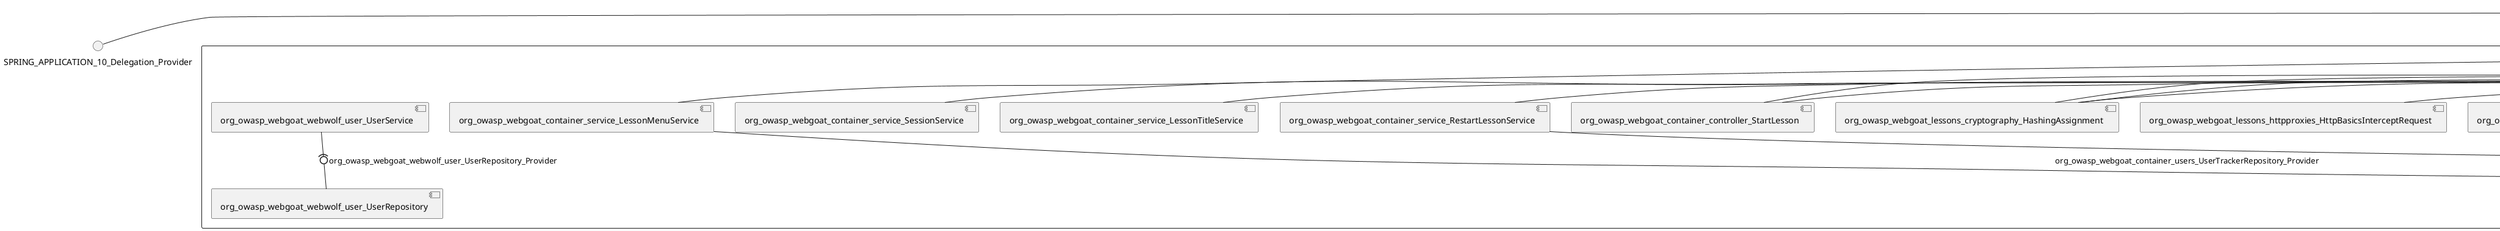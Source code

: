 @startuml
skinparam fixCircleLabelOverlapping true
skinparam componentStyle uml2
() SPRING_APPLICATION_10_Delegation_Provider
() SPRING_APPLICATION_11_Delegation_Provider
() SPRING_APPLICATION_12_Delegation_Provider
() SPRING_APPLICATION_13_Delegation_Provider
() SPRING_APPLICATION_14_Delegation_Provider
() SPRING_APPLICATION_15_Delegation_Provider
() SPRING_APPLICATION_16_Delegation_Provider
() SPRING_APPLICATION_2_Delegation_Provider
() SPRING_APPLICATION_3_Delegation_Provider
() SPRING_APPLICATION_4_Delegation_Provider
() SPRING_APPLICATION_5_Delegation_Provider
() SPRING_APPLICATION_6_Delegation_Provider
() SPRING_APPLICATION_7_Delegation_Provider
() SPRING_APPLICATION_8_Delegation_Provider
() SPRING_APPLICATION_9_Delegation_Provider
() SPRING_APPLICATION_BypassRestrictions_FieldRestrictions_POST_Delegation_Provider
() SPRING_APPLICATION_BypassRestrictions_frontendValidation_POST_Delegation_Provider
() SPRING_APPLICATION_ChromeDevTools_dummy_POST_Delegation_Provider
() SPRING_APPLICATION_ChromeDevTools_network_POST_Delegation_Provider
() SPRING_APPLICATION_CrossSiteScriptingStored_stored_xss_POST_Delegation_Provider
() SPRING_APPLICATION_CrossSiteScriptingStored_stored_xss_follow_up_POST_Delegation_Provider
() SPRING_APPLICATION_CrossSiteScripting_attack1_POST_Delegation_Provider
() SPRING_APPLICATION_CrossSiteScripting_attack3_POST_Delegation_Provider
() SPRING_APPLICATION_CrossSiteScripting_attack4_POST_Delegation_Provider
() SPRING_APPLICATION_CrossSiteScripting_attack5a_GET_Delegation_Provider
() SPRING_APPLICATION_CrossSiteScripting_attack6a_POST_Delegation_Provider
() SPRING_APPLICATION_CrossSiteScripting_dom_follow_up_POST_Delegation_Provider
() SPRING_APPLICATION_CrossSiteScripting_phone_home_xss_POST_Delegation_Provider
() SPRING_APPLICATION_CrossSiteScripting_quiz_GET_POST_Delegation_Provider
() SPRING_APPLICATION_Delegation_Provider
() SPRING_APPLICATION_GET_10_Delegation_Provider
() SPRING_APPLICATION_GET_11_Delegation_Provider
() SPRING_APPLICATION_GET_2_Delegation_Provider
() SPRING_APPLICATION_GET_3_Delegation_Provider
() SPRING_APPLICATION_GET_4_Delegation_Provider
() SPRING_APPLICATION_GET_5_Delegation_Provider
() SPRING_APPLICATION_GET_6_Delegation_Provider
() SPRING_APPLICATION_GET_7_Delegation_Provider
() SPRING_APPLICATION_GET_8_Delegation_Provider
() SPRING_APPLICATION_GET_9_Delegation_Provider
() SPRING_APPLICATION_GET_Delegation_Provider
() SPRING_APPLICATION_HtmlTampering_task_POST_Delegation_Provider
() SPRING_APPLICATION_HttpBasics_attack1_POST_Delegation_Provider
() SPRING_APPLICATION_HttpBasics_attack2_POST_Delegation_Provider
() SPRING_APPLICATION_IDOR_diff_attributes_POST_Delegation_Provider
() SPRING_APPLICATION_IDOR_login_POST_Delegation_Provider
() SPRING_APPLICATION_IDOR_profile_alt_path_POST_Delegation_Provider
() SPRING_APPLICATION_InsecureDeserialization_task_POST_Delegation_Provider
() SPRING_APPLICATION_InsecureLogin_Delegation_Provider
() SPRING_APPLICATION_JWT_decode_POST_Delegation_Provider
() SPRING_APPLICATION_JWT_jku_Delegation_Provider
() SPRING_APPLICATION_JWT_kid_Delegation_Provider
() SPRING_APPLICATION_JWT_quiz_GET_POST_Delegation_Provider
() SPRING_APPLICATION_JWT_refresh_Delegation_Provider
() SPRING_APPLICATION_JWT_secret_POST_Delegation_Provider
() SPRING_APPLICATION_JWT_votings_Delegation_Provider
() SPRING_APPLICATION_LogSpoofing_log_bleeding_POST_Delegation_Provider
() SPRING_APPLICATION_LogSpoofing_log_spoofing_POST_Delegation_Provider
() SPRING_APPLICATION_POST_10_Delegation_Provider
() SPRING_APPLICATION_POST_11_Delegation_Provider
() SPRING_APPLICATION_POST_12_Delegation_Provider
() SPRING_APPLICATION_POST_13_Delegation_Provider
() SPRING_APPLICATION_POST_14_Delegation_Provider
() SPRING_APPLICATION_POST_15_Delegation_Provider
() SPRING_APPLICATION_POST_16_Delegation_Provider
() SPRING_APPLICATION_POST_17_Delegation_Provider
() SPRING_APPLICATION_POST_18_Delegation_Provider
() SPRING_APPLICATION_POST_2_Delegation_Provider
() SPRING_APPLICATION_POST_3_Delegation_Provider
() SPRING_APPLICATION_POST_4_Delegation_Provider
() SPRING_APPLICATION_POST_5_Delegation_Provider
() SPRING_APPLICATION_POST_6_Delegation_Provider
() SPRING_APPLICATION_POST_7_Delegation_Provider
() SPRING_APPLICATION_POST_8_Delegation_Provider
() SPRING_APPLICATION_POST_9_Delegation_Provider
() SPRING_APPLICATION_POST_Delegation_Provider
() SPRING_APPLICATION_PUT_Delegation_Provider
() SPRING_APPLICATION_PasswordReset_ForgotPassword_create_password_reset_link_POST_Delegation_Provider
() SPRING_APPLICATION_PasswordReset_SecurityQuestions_POST_Delegation_Provider
() SPRING_APPLICATION_PasswordReset_reset_Delegation_Provider
() SPRING_APPLICATION_PasswordReset_simple_mail_reset_POST_Delegation_Provider
() SPRING_APPLICATION_PathTraversal_profile_picture_GET_Delegation_Provider
() SPRING_APPLICATION_PathTraversal_profile_picture_fix_GET_Delegation_Provider
() SPRING_APPLICATION_PathTraversal_profile_upload_POST_Delegation_Provider
() SPRING_APPLICATION_PathTraversal_profile_upload_fix_POST_Delegation_Provider
() SPRING_APPLICATION_PathTraversal_profile_upload_remove_user_input_POST_Delegation_Provider
() SPRING_APPLICATION_PathTraversal_random_POST_Delegation_Provider
() SPRING_APPLICATION_PathTraversal_random_picture_GET_Delegation_Provider
() SPRING_APPLICATION_PathTraversal_zip_slip_Delegation_Provider
() SPRING_APPLICATION_SSRF_task1_POST_Delegation_Provider
() SPRING_APPLICATION_SSRF_task2_POST_Delegation_Provider
() SPRING_APPLICATION_SecurePasswords_assignment_POST_Delegation_Provider
() SPRING_APPLICATION_SqlInjectionAdvanced_attack6a_POST_Delegation_Provider
() SPRING_APPLICATION_SqlInjectionAdvanced_attack6b_POST_Delegation_Provider
() SPRING_APPLICATION_SqlInjectionAdvanced_challenge_Login_POST_Delegation_Provider
() SPRING_APPLICATION_SqlInjectionAdvanced_challenge_PUT_Delegation_Provider
() SPRING_APPLICATION_SqlInjectionAdvanced_quiz_GET_POST_Delegation_Provider
() SPRING_APPLICATION_SqlInjectionMitigations_attack10a_POST_Delegation_Provider
() SPRING_APPLICATION_SqlInjectionMitigations_attack10b_POST_Delegation_Provider
() SPRING_APPLICATION_SqlInjectionMitigations_attack12a_POST_Delegation_Provider
() SPRING_APPLICATION_SqlInjectionMitigations_servers_GET_Delegation_Provider
() SPRING_APPLICATION_SqlInjection_assignment5a_POST_Delegation_Provider
() SPRING_APPLICATION_SqlInjection_assignment5b_POST_Delegation_Provider
() SPRING_APPLICATION_SqlInjection_attack10_POST_Delegation_Provider
() SPRING_APPLICATION_SqlInjection_attack2_POST_Delegation_Provider
() SPRING_APPLICATION_SqlInjection_attack3_POST_Delegation_Provider
() SPRING_APPLICATION_SqlInjection_attack4_POST_Delegation_Provider
() SPRING_APPLICATION_SqlInjection_attack5_POST_Delegation_Provider
() SPRING_APPLICATION_SqlInjection_attack8_POST_Delegation_Provider
() SPRING_APPLICATION_SqlInjection_attack9_POST_Delegation_Provider
() SPRING_APPLICATION_SqlOnlyInputValidationOnKeywords_attack_POST_Delegation_Provider
() SPRING_APPLICATION_SqlOnlyInputValidation_attack_POST_Delegation_Provider
() SPRING_APPLICATION_VulnerableComponents_attack1_POST_Delegation_Provider
() SPRING_APPLICATION_WebWolf_GET_Delegation_Provider
() SPRING_APPLICATION_WebWolf_landing_Delegation_Provider
() SPRING_APPLICATION_WebWolf_mail_Delegation_Provider
() SPRING_APPLICATION_challenge_1_POST_Delegation_Provider
() SPRING_APPLICATION_challenge_5_POST_Delegation_Provider
() SPRING_APPLICATION_challenge_7_Delegation_Provider
() SPRING_APPLICATION_challenge_8_Delegation_Provider
() SPRING_APPLICATION_challenge_logo_Delegation_Provider
() SPRING_APPLICATION_cia_quiz_GET_POST_Delegation_Provider
() SPRING_APPLICATION_clientSideFiltering_attack1_POST_Delegation_Provider
() SPRING_APPLICATION_clientSideFiltering_challenge_store_coupons_GET_Delegation_Provider
() SPRING_APPLICATION_clientSideFiltering_getItForFree_POST_Delegation_Provider
() SPRING_APPLICATION_clientSideFiltering_salaries_GET_Delegation_Provider
() SPRING_APPLICATION_crypto_encoding_basic_auth_POST_Delegation_Provider
() SPRING_APPLICATION_crypto_encoding_xor_POST_Delegation_Provider
() SPRING_APPLICATION_crypto_hashing_POST_Delegation_Provider
() SPRING_APPLICATION_crypto_secure_defaults_POST_Delegation_Provider
() SPRING_APPLICATION_crypto_signing_verify_POST_Delegation_Provider
() SPRING_APPLICATION_csrf_feedback_message_POST_Delegation_Provider
() SPRING_APPLICATION_csrf_review_POST_Delegation_Provider
() SPRING_APPLICATION_files_GET_Delegation_Provider
() SPRING_APPLICATION_fileupload_POST_Delegation_Provider
() SPRING_APPLICATION_jwt_Delegation_Provider
() SPRING_APPLICATION_landing_Delegation_Provider
() SPRING_APPLICATION_lesson_template_Delegation_Provider
() SPRING_APPLICATION_login_oauth_mvc_GET_Delegation_Provider
() SPRING_APPLICATION_mail_DELETE_GET_POST_Delegation_Provider
() SPRING_APPLICATION_register_mvc_POST_Delegation_Provider
() SPRING_APPLICATION_registration_GET_Delegation_Provider
() SPRING_APPLICATION_requests_GET_Delegation_Provider
() SPRING_APPLICATION_scoreboard_data_GET_Delegation_Provider
() SPRING_APPLICATION_server_directory_GET_Delegation_Provider
() SPRING_APPLICATION_service_debug_labels_mvc_Delegation_Provider
() SPRING_APPLICATION_service_lessonoverview_mvc_Delegation_Provider
() SPRING_APPLICATION_xxe_comments_GET_Delegation_Provider
rectangle System {
[org_owasp_webgoat_container_HammerHead] [[webgoat-webgoat.repository#_9o59_gBNEe-KoYYhasc3cQ]]
[org_owasp_webgoat_container_WebWolfRedirect] [[webgoat-webgoat.repository#_9o59_gBNEe-KoYYhasc3cQ]]
[org_owasp_webgoat_container_controller_StartLesson] [[webgoat-webgoat.repository#_9o59_gBNEe-KoYYhasc3cQ]]
[org_owasp_webgoat_container_controller_Welcome] [[webgoat-webgoat.repository#_9o59_gBNEe-KoYYhasc3cQ]]
[org_owasp_webgoat_container_i18n_PluginMessages_Provider] [[webgoat-webgoat.repository#_9o59_gBNEe-KoYYhasc3cQ]]
[org_owasp_webgoat_container_service_EnvironmentService] [[webgoat-webgoat.repository#_9o59_gBNEe-KoYYhasc3cQ]]
[org_owasp_webgoat_container_service_HintService] [[webgoat-webgoat.repository#_9o59_gBNEe-KoYYhasc3cQ]]
[org_owasp_webgoat_container_service_LabelDebugService] [[webgoat-webgoat.repository#_9o59_gBNEe-KoYYhasc3cQ]]
[org_owasp_webgoat_container_service_LabelService] [[webgoat-webgoat.repository#_9o59_gBNEe-KoYYhasc3cQ]]
[org_owasp_webgoat_container_service_LessonInfoService] [[webgoat-webgoat.repository#_9o59_gBNEe-KoYYhasc3cQ]]
[org_owasp_webgoat_container_service_LessonMenuService] [[webgoat-webgoat.repository#_9o59_gBNEe-KoYYhasc3cQ]]
[org_owasp_webgoat_container_service_LessonProgressService] [[webgoat-webgoat.repository#_9o59_gBNEe-KoYYhasc3cQ]]
[org_owasp_webgoat_container_service_LessonTitleService] [[webgoat-webgoat.repository#_9o59_gBNEe-KoYYhasc3cQ]]
[org_owasp_webgoat_container_service_ReportCardService] [[webgoat-webgoat.repository#_9o59_gBNEe-KoYYhasc3cQ]]
[org_owasp_webgoat_container_service_RestartLessonService] [[webgoat-webgoat.repository#_9o59_gBNEe-KoYYhasc3cQ]]
[org_owasp_webgoat_container_service_SessionService] [[webgoat-webgoat.repository#_9o59_gBNEe-KoYYhasc3cQ]]
[org_owasp_webgoat_container_session_UserSessionData_Provider] [[webgoat-webgoat.repository#_9o59_gBNEe-KoYYhasc3cQ]]
[org_owasp_webgoat_container_session_WebSession_Provider] [[webgoat-webgoat.repository#_9o59_gBNEe-KoYYhasc3cQ]]
[org_owasp_webgoat_container_users_RegistrationController] [[webgoat-webgoat.repository#_9o59_gBNEe-KoYYhasc3cQ]]
[org_owasp_webgoat_container_users_Scoreboard] [[webgoat-webgoat.repository#_9o59_gBNEe-KoYYhasc3cQ]]
[org_owasp_webgoat_container_users_UserRepository] [[webgoat-webgoat.repository#_9o59_gBNEe-KoYYhasc3cQ]]
[org_owasp_webgoat_container_users_UserService] [[webgoat-webgoat.repository#_9o59_gBNEe-KoYYhasc3cQ]]
[org_owasp_webgoat_container_users_UserTrackerRepository] [[webgoat-webgoat.repository#_9o59_gBNEe-KoYYhasc3cQ]]
[org_owasp_webgoat_lessons_authbypass_VerifyAccount] [[webgoat-webgoat.repository#_9o59_gBNEe-KoYYhasc3cQ]]
[org_owasp_webgoat_lessons_bypassrestrictions_BypassRestrictionsFieldRestrictions] [[webgoat-webgoat.repository#_9o59_gBNEe-KoYYhasc3cQ]]
[org_owasp_webgoat_lessons_bypassrestrictions_BypassRestrictionsFrontendValidation] [[webgoat-webgoat.repository#_9o59_gBNEe-KoYYhasc3cQ]]
[org_owasp_webgoat_lessons_challenges_FlagController] [[webgoat-webgoat.repository#_9o59_gBNEe-KoYYhasc3cQ]]
[org_owasp_webgoat_lessons_challenges_challenge1_Assignment1] [[webgoat-webgoat.repository#_9o59_gBNEe-KoYYhasc3cQ]]
[org_owasp_webgoat_lessons_challenges_challenge1_ImageServlet] [[webgoat-webgoat.repository#_9o59_gBNEe-KoYYhasc3cQ]]
[org_owasp_webgoat_lessons_challenges_challenge5_Assignment5] [[webgoat-webgoat.repository#_9o59_gBNEe-KoYYhasc3cQ]]
[org_owasp_webgoat_lessons_challenges_challenge7_Assignment7] [[webgoat-webgoat.repository#_9o59_gBNEe-KoYYhasc3cQ]]
[org_owasp_webgoat_lessons_challenges_challenge8_Assignment8] [[webgoat-webgoat.repository#_9o59_gBNEe-KoYYhasc3cQ]]
[org_owasp_webgoat_lessons_chromedevtools_NetworkDummy] [[webgoat-webgoat.repository#_9o59_gBNEe-KoYYhasc3cQ]]
[org_owasp_webgoat_lessons_chromedevtools_NetworkLesson] [[webgoat-webgoat.repository#_9o59_gBNEe-KoYYhasc3cQ]]
[org_owasp_webgoat_lessons_cia_CIAQuiz] [[webgoat-webgoat.repository#_9o59_gBNEe-KoYYhasc3cQ]]
[org_owasp_webgoat_lessons_clientsidefiltering_ClientSideFilteringAssignment] [[webgoat-webgoat.repository#_9o59_gBNEe-KoYYhasc3cQ]]
[org_owasp_webgoat_lessons_clientsidefiltering_ClientSideFilteringFreeAssignment] [[webgoat-webgoat.repository#_9o59_gBNEe-KoYYhasc3cQ]]
[org_owasp_webgoat_lessons_clientsidefiltering_Salaries] [[webgoat-webgoat.repository#_9o59_gBNEe-KoYYhasc3cQ]]
[org_owasp_webgoat_lessons_clientsidefiltering_ShopEndpoint] [[webgoat-webgoat.repository#_9o59_gBNEe-KoYYhasc3cQ]]
[org_owasp_webgoat_lessons_cryptography_EncodingAssignment] [[webgoat-webgoat.repository#_9o59_gBNEe-KoYYhasc3cQ]]
[org_owasp_webgoat_lessons_cryptography_HashingAssignment] [[webgoat-webgoat.repository#_9o59_gBNEe-KoYYhasc3cQ]]
[org_owasp_webgoat_lessons_cryptography_SecureDefaultsAssignment] [[webgoat-webgoat.repository#_9o59_gBNEe-KoYYhasc3cQ]]
[org_owasp_webgoat_lessons_cryptography_SigningAssignment] [[webgoat-webgoat.repository#_9o59_gBNEe-KoYYhasc3cQ]]
[org_owasp_webgoat_lessons_cryptography_XOREncodingAssignment] [[webgoat-webgoat.repository#_9o59_gBNEe-KoYYhasc3cQ]]
[org_owasp_webgoat_lessons_csrf_CSRFConfirmFlag1] [[webgoat-webgoat.repository#_9o59_gBNEe-KoYYhasc3cQ]]
[org_owasp_webgoat_lessons_csrf_CSRFFeedback] [[webgoat-webgoat.repository#_9o59_gBNEe-KoYYhasc3cQ]]
[org_owasp_webgoat_lessons_csrf_CSRFGetFlag] [[webgoat-webgoat.repository#_9o59_gBNEe-KoYYhasc3cQ]]
[org_owasp_webgoat_lessons_csrf_CSRFLogin] [[webgoat-webgoat.repository#_9o59_gBNEe-KoYYhasc3cQ]]
[org_owasp_webgoat_lessons_csrf_ForgedReviews] [[webgoat-webgoat.repository#_9o59_gBNEe-KoYYhasc3cQ]]
[org_owasp_webgoat_lessons_csrf_ObjectMapper_Provider] [[webgoat-webgoat.repository#_9o59_gBNEe-KoYYhasc3cQ]]
[org_owasp_webgoat_lessons_deserialization_InsecureDeserializationTask] [[webgoat-webgoat.repository#_9o59_gBNEe-KoYYhasc3cQ]]
[org_owasp_webgoat_lessons_hijacksession_HijackSessionAssignment] [[webgoat-webgoat.repository#_9o59_gBNEe-KoYYhasc3cQ]]
[org_owasp_webgoat_lessons_hijacksession_cas_HijackSessionAuthenticationProvider] [[webgoat-webgoat.repository#_9o59_gBNEe-KoYYhasc3cQ]]
[org_owasp_webgoat_lessons_htmltampering_HtmlTamperingTask] [[webgoat-webgoat.repository#_9o59_gBNEe-KoYYhasc3cQ]]
[org_owasp_webgoat_lessons_httpbasics_HttpBasicsLesson] [[webgoat-webgoat.repository#_9o59_gBNEe-KoYYhasc3cQ]]
[org_owasp_webgoat_lessons_httpbasics_HttpBasicsQuiz] [[webgoat-webgoat.repository#_9o59_gBNEe-KoYYhasc3cQ]]
[org_owasp_webgoat_lessons_httpproxies_HttpBasicsInterceptRequest] [[webgoat-webgoat.repository#_9o59_gBNEe-KoYYhasc3cQ]]
[org_owasp_webgoat_lessons_idor_IDORDiffAttributes] [[webgoat-webgoat.repository#_9o59_gBNEe-KoYYhasc3cQ]]
[org_owasp_webgoat_lessons_idor_IDOREditOtherProfile] [[webgoat-webgoat.repository#_9o59_gBNEe-KoYYhasc3cQ]]
[org_owasp_webgoat_lessons_idor_IDORLogin] [[webgoat-webgoat.repository#_9o59_gBNEe-KoYYhasc3cQ]]
[org_owasp_webgoat_lessons_idor_IDORViewOtherProfile] [[webgoat-webgoat.repository#_9o59_gBNEe-KoYYhasc3cQ]]
[org_owasp_webgoat_lessons_idor_IDORViewOwnProfile] [[webgoat-webgoat.repository#_9o59_gBNEe-KoYYhasc3cQ]]
[org_owasp_webgoat_lessons_idor_IDORViewOwnProfileAltUrl] [[webgoat-webgoat.repository#_9o59_gBNEe-KoYYhasc3cQ]]
[org_owasp_webgoat_lessons_insecurelogin_InsecureLoginTask] [[webgoat-webgoat.repository#_9o59_gBNEe-KoYYhasc3cQ]]
[org_owasp_webgoat_lessons_jwt_JWTDecodeEndpoint] [[webgoat-webgoat.repository#_9o59_gBNEe-KoYYhasc3cQ]]
[org_owasp_webgoat_lessons_jwt_JWTQuiz] [[webgoat-webgoat.repository#_9o59_gBNEe-KoYYhasc3cQ]]
[org_owasp_webgoat_lessons_jwt_JWTRefreshEndpoint] [[webgoat-webgoat.repository#_9o59_gBNEe-KoYYhasc3cQ]]
[org_owasp_webgoat_lessons_jwt_JWTSecretKeyEndpoint] [[webgoat-webgoat.repository#_9o59_gBNEe-KoYYhasc3cQ]]
[org_owasp_webgoat_lessons_jwt_JWTVotesEndpoint] [[webgoat-webgoat.repository#_9o59_gBNEe-KoYYhasc3cQ]]
[org_owasp_webgoat_lessons_jwt_claimmisuse_JWTHeaderJKUEndpoint] [[webgoat-webgoat.repository#_9o59_gBNEe-KoYYhasc3cQ]]
[org_owasp_webgoat_lessons_jwt_claimmisuse_JWTHeaderKIDEndpoint] [[webgoat-webgoat.repository#_9o59_gBNEe-KoYYhasc3cQ]]
[org_owasp_webgoat_lessons_lessontemplate_SampleAttack] [[webgoat-webgoat.repository#_9o59_gBNEe-KoYYhasc3cQ]]
[org_owasp_webgoat_lessons_logging_LogBleedingTask] [[webgoat-webgoat.repository#_9o59_gBNEe-KoYYhasc3cQ]]
[org_owasp_webgoat_lessons_logging_LogSpoofingTask] [[webgoat-webgoat.repository#_9o59_gBNEe-KoYYhasc3cQ]]
[org_owasp_webgoat_lessons_missingac_MissingFunctionACHiddenMenus] [[webgoat-webgoat.repository#_9o59_gBNEe-KoYYhasc3cQ]]
[org_owasp_webgoat_lessons_missingac_MissingFunctionACUsers] [[webgoat-webgoat.repository#_9o59_gBNEe-KoYYhasc3cQ]]
[org_owasp_webgoat_lessons_missingac_MissingFunctionACYourHash] [[webgoat-webgoat.repository#_9o59_gBNEe-KoYYhasc3cQ]]
[org_owasp_webgoat_lessons_missingac_MissingFunctionACYourHashAdmin] [[webgoat-webgoat.repository#_9o59_gBNEe-KoYYhasc3cQ]]
[org_owasp_webgoat_lessons_passwordreset_QuestionsAssignment] [[webgoat-webgoat.repository#_9o59_gBNEe-KoYYhasc3cQ]]
[org_owasp_webgoat_lessons_passwordreset_ResetLinkAssignment] [[webgoat-webgoat.repository#_9o59_gBNEe-KoYYhasc3cQ]]
[org_owasp_webgoat_lessons_passwordreset_ResetLinkAssignmentForgotPassword] [[webgoat-webgoat.repository#_9o59_gBNEe-KoYYhasc3cQ]]
[org_owasp_webgoat_lessons_passwordreset_SecurityQuestionAssignment] [[webgoat-webgoat.repository#_9o59_gBNEe-KoYYhasc3cQ]]
[org_owasp_webgoat_lessons_passwordreset_SimpleMailAssignment] [[webgoat-webgoat.repository#_9o59_gBNEe-KoYYhasc3cQ]]
[org_owasp_webgoat_lessons_passwordreset_TriedQuestions] [[webgoat-webgoat.repository#_9o59_gBNEe-KoYYhasc3cQ]]
[org_owasp_webgoat_lessons_pathtraversal_ProfileUpload] [[webgoat-webgoat.repository#_9o59_gBNEe-KoYYhasc3cQ]]
[org_owasp_webgoat_lessons_pathtraversal_ProfileUploadFix] [[webgoat-webgoat.repository#_9o59_gBNEe-KoYYhasc3cQ]]
[org_owasp_webgoat_lessons_pathtraversal_ProfileUploadRemoveUserInput] [[webgoat-webgoat.repository#_9o59_gBNEe-KoYYhasc3cQ]]
[org_owasp_webgoat_lessons_pathtraversal_ProfileUploadRetrieval] [[webgoat-webgoat.repository#_9o59_gBNEe-KoYYhasc3cQ]]
[org_owasp_webgoat_lessons_pathtraversal_ProfileZipSlip] [[webgoat-webgoat.repository#_9o59_gBNEe-KoYYhasc3cQ]]
[org_owasp_webgoat_lessons_securepasswords_SecurePasswordsAssignment] [[webgoat-webgoat.repository#_9o59_gBNEe-KoYYhasc3cQ]]
[org_owasp_webgoat_lessons_spoofcookie_SpoofCookieAssignment] [[webgoat-webgoat.repository#_9o59_gBNEe-KoYYhasc3cQ]]
[org_owasp_webgoat_lessons_sqlinjection_advanced_SqlInjectionChallenge] [[webgoat-webgoat.repository#_9o59_gBNEe-KoYYhasc3cQ]]
[org_owasp_webgoat_lessons_sqlinjection_advanced_SqlInjectionChallengeLogin] [[webgoat-webgoat.repository#_9o59_gBNEe-KoYYhasc3cQ]]
[org_owasp_webgoat_lessons_sqlinjection_advanced_SqlInjectionLesson6a] [[webgoat-webgoat.repository#_9o59_gBNEe-KoYYhasc3cQ]]
[org_owasp_webgoat_lessons_sqlinjection_advanced_SqlInjectionLesson6b] [[webgoat-webgoat.repository#_9o59_gBNEe-KoYYhasc3cQ]]
[org_owasp_webgoat_lessons_sqlinjection_advanced_SqlInjectionQuiz] [[webgoat-webgoat.repository#_9o59_gBNEe-KoYYhasc3cQ]]
[org_owasp_webgoat_lessons_sqlinjection_introduction_SqlInjectionLesson10] [[webgoat-webgoat.repository#_9o59_gBNEe-KoYYhasc3cQ]]
[org_owasp_webgoat_lessons_sqlinjection_introduction_SqlInjectionLesson2] [[webgoat-webgoat.repository#_9o59_gBNEe-KoYYhasc3cQ]]
[org_owasp_webgoat_lessons_sqlinjection_introduction_SqlInjectionLesson3] [[webgoat-webgoat.repository#_9o59_gBNEe-KoYYhasc3cQ]]
[org_owasp_webgoat_lessons_sqlinjection_introduction_SqlInjectionLesson4] [[webgoat-webgoat.repository#_9o59_gBNEe-KoYYhasc3cQ]]
[org_owasp_webgoat_lessons_sqlinjection_introduction_SqlInjectionLesson5] [[webgoat-webgoat.repository#_9o59_gBNEe-KoYYhasc3cQ]]
[org_owasp_webgoat_lessons_sqlinjection_introduction_SqlInjectionLesson5a] [[webgoat-webgoat.repository#_9o59_gBNEe-KoYYhasc3cQ]]
[org_owasp_webgoat_lessons_sqlinjection_introduction_SqlInjectionLesson5b] [[webgoat-webgoat.repository#_9o59_gBNEe-KoYYhasc3cQ]]
[org_owasp_webgoat_lessons_sqlinjection_introduction_SqlInjectionLesson8] [[webgoat-webgoat.repository#_9o59_gBNEe-KoYYhasc3cQ]]
[org_owasp_webgoat_lessons_sqlinjection_introduction_SqlInjectionLesson9] [[webgoat-webgoat.repository#_9o59_gBNEe-KoYYhasc3cQ]]
[org_owasp_webgoat_lessons_sqlinjection_mitigation_Servers] [[webgoat-webgoat.repository#_9o59_gBNEe-KoYYhasc3cQ]]
[org_owasp_webgoat_lessons_sqlinjection_mitigation_SqlInjectionLesson10a] [[webgoat-webgoat.repository#_9o59_gBNEe-KoYYhasc3cQ]]
[org_owasp_webgoat_lessons_sqlinjection_mitigation_SqlInjectionLesson10b] [[webgoat-webgoat.repository#_9o59_gBNEe-KoYYhasc3cQ]]
[org_owasp_webgoat_lessons_sqlinjection_mitigation_SqlInjectionLesson13] [[webgoat-webgoat.repository#_9o59_gBNEe-KoYYhasc3cQ]]
[org_owasp_webgoat_lessons_sqlinjection_mitigation_SqlOnlyInputValidation] [[webgoat-webgoat.repository#_9o59_gBNEe-KoYYhasc3cQ]]
[org_owasp_webgoat_lessons_sqlinjection_mitigation_SqlOnlyInputValidationOnKeywords] [[webgoat-webgoat.repository#_9o59_gBNEe-KoYYhasc3cQ]]
[org_owasp_webgoat_lessons_ssrf_SSRFTask1] [[webgoat-webgoat.repository#_9o59_gBNEe-KoYYhasc3cQ]]
[org_owasp_webgoat_lessons_ssrf_SSRFTask2] [[webgoat-webgoat.repository#_9o59_gBNEe-KoYYhasc3cQ]]
[org_owasp_webgoat_lessons_vulnerablecomponents_VulnerableComponentsLesson] [[webgoat-webgoat.repository#_9o59_gBNEe-KoYYhasc3cQ]]
[org_owasp_webgoat_lessons_webwolfintroduction_LandingAssignment] [[webgoat-webgoat.repository#_9o59_gBNEe-KoYYhasc3cQ]]
[org_owasp_webgoat_lessons_webwolfintroduction_MailAssignment] [[webgoat-webgoat.repository#_9o59_gBNEe-KoYYhasc3cQ]]
[org_owasp_webgoat_lessons_xss_CrossSiteScriptingLesson1] [[webgoat-webgoat.repository#_9o59_gBNEe-KoYYhasc3cQ]]
[org_owasp_webgoat_lessons_xss_CrossSiteScriptingLesson3] [[webgoat-webgoat.repository#_9o59_gBNEe-KoYYhasc3cQ]]
[org_owasp_webgoat_lessons_xss_CrossSiteScriptingLesson4] [[webgoat-webgoat.repository#_9o59_gBNEe-KoYYhasc3cQ]]
[org_owasp_webgoat_lessons_xss_CrossSiteScriptingLesson5a] [[webgoat-webgoat.repository#_9o59_gBNEe-KoYYhasc3cQ]]
[org_owasp_webgoat_lessons_xss_CrossSiteScriptingLesson6a] [[webgoat-webgoat.repository#_9o59_gBNEe-KoYYhasc3cQ]]
[org_owasp_webgoat_lessons_xss_CrossSiteScriptingQuiz] [[webgoat-webgoat.repository#_9o59_gBNEe-KoYYhasc3cQ]]
[org_owasp_webgoat_lessons_xss_DOMCrossSiteScripting] [[webgoat-webgoat.repository#_9o59_gBNEe-KoYYhasc3cQ]]
[org_owasp_webgoat_lessons_xss_DOMCrossSiteScriptingVerifier] [[webgoat-webgoat.repository#_9o59_gBNEe-KoYYhasc3cQ]]
[org_owasp_webgoat_lessons_xss_stored_StoredCrossSiteScriptingVerifier] [[webgoat-webgoat.repository#_9o59_gBNEe-KoYYhasc3cQ]]
[org_owasp_webgoat_lessons_xss_stored_StoredXssComments] [[webgoat-webgoat.repository#_9o59_gBNEe-KoYYhasc3cQ]]
[org_owasp_webgoat_lessons_xxe_BlindSendFileAssignment] [[webgoat-webgoat.repository#_9o59_gBNEe-KoYYhasc3cQ]]
[org_owasp_webgoat_lessons_xxe_CommentsCache] [[webgoat-webgoat.repository#_9o59_gBNEe-KoYYhasc3cQ]]
[org_owasp_webgoat_lessons_xxe_CommentsEndpoint] [[webgoat-webgoat.repository#_9o59_gBNEe-KoYYhasc3cQ]]
[org_owasp_webgoat_lessons_xxe_ContentTypeAssignment] [[webgoat-webgoat.repository#_9o59_gBNEe-KoYYhasc3cQ]]
[org_owasp_webgoat_lessons_xxe_SimpleXXE] [[webgoat-webgoat.repository#_9o59_gBNEe-KoYYhasc3cQ]]
[org_owasp_webgoat_webwolf_FileServer] [[webgoat-webgoat.repository#_9o59_gBNEe-KoYYhasc3cQ]]
[org_owasp_webgoat_webwolf_jwt_JWTController] [[webgoat-webgoat.repository#_9o59_gBNEe-KoYYhasc3cQ]]
[org_owasp_webgoat_webwolf_mailbox_MailboxController] [[webgoat-webgoat.repository#_9o59_gBNEe-KoYYhasc3cQ]]
[org_owasp_webgoat_webwolf_mailbox_MailboxRepository] [[webgoat-webgoat.repository#_9o59_gBNEe-KoYYhasc3cQ]]
[org_owasp_webgoat_webwolf_requests_LandingPage] [[webgoat-webgoat.repository#_9o59_gBNEe-KoYYhasc3cQ]]
[org_owasp_webgoat_webwolf_requests_Requests] [[webgoat-webgoat.repository#_9o59_gBNEe-KoYYhasc3cQ]]
[org_owasp_webgoat_webwolf_user_UserRepository] [[webgoat-webgoat.repository#_9o59_gBNEe-KoYYhasc3cQ]]
[org_owasp_webgoat_webwolf_user_UserService] [[webgoat-webgoat.repository#_9o59_gBNEe-KoYYhasc3cQ]]
port SPRING_APPLICATION_10_Provider
SPRING_APPLICATION_10_Delegation_Provider - SPRING_APPLICATION_10_Provider
SPRING_APPLICATION_10_Provider - [org_owasp_webgoat_container_service_LabelDebugService]
port SPRING_APPLICATION_11_Provider
SPRING_APPLICATION_11_Delegation_Provider - SPRING_APPLICATION_11_Provider
SPRING_APPLICATION_11_Provider - [org_owasp_webgoat_container_service_LessonMenuService]
port SPRING_APPLICATION_12_Provider
SPRING_APPLICATION_12_Delegation_Provider - SPRING_APPLICATION_12_Provider
SPRING_APPLICATION_12_Provider - [org_owasp_webgoat_container_service_SessionService]
port SPRING_APPLICATION_13_Provider
SPRING_APPLICATION_13_Delegation_Provider - SPRING_APPLICATION_13_Provider
SPRING_APPLICATION_13_Provider - [org_owasp_webgoat_container_controller_StartLesson]
port SPRING_APPLICATION_14_Provider
SPRING_APPLICATION_14_Delegation_Provider - SPRING_APPLICATION_14_Provider
SPRING_APPLICATION_14_Provider - [org_owasp_webgoat_lessons_cryptography_HashingAssignment]
port SPRING_APPLICATION_15_Provider
SPRING_APPLICATION_15_Delegation_Provider - SPRING_APPLICATION_15_Provider
SPRING_APPLICATION_15_Provider - [org_owasp_webgoat_container_service_LessonTitleService]
port SPRING_APPLICATION_16_Provider
SPRING_APPLICATION_16_Delegation_Provider - SPRING_APPLICATION_16_Provider
SPRING_APPLICATION_16_Provider - [org_owasp_webgoat_container_service_RestartLessonService]
port SPRING_APPLICATION_2_Provider
SPRING_APPLICATION_2_Delegation_Provider - SPRING_APPLICATION_2_Provider
SPRING_APPLICATION_2_Provider - [org_owasp_webgoat_lessons_cryptography_HashingAssignment]
port SPRING_APPLICATION_3_Provider
SPRING_APPLICATION_3_Delegation_Provider - SPRING_APPLICATION_3_Provider
SPRING_APPLICATION_3_Provider - [org_owasp_webgoat_lessons_jwt_JWTSecretKeyEndpoint]
port SPRING_APPLICATION_4_Provider
SPRING_APPLICATION_4_Delegation_Provider - SPRING_APPLICATION_4_Provider
SPRING_APPLICATION_4_Provider - [org_owasp_webgoat_lessons_httpproxies_HttpBasicsInterceptRequest]
port SPRING_APPLICATION_5_Provider
SPRING_APPLICATION_5_Delegation_Provider - SPRING_APPLICATION_5_Provider
SPRING_APPLICATION_5_Provider - [org_owasp_webgoat_container_service_LessonInfoService]
port SPRING_APPLICATION_6_Provider
SPRING_APPLICATION_6_Delegation_Provider - SPRING_APPLICATION_6_Provider
SPRING_APPLICATION_6_Provider - [org_owasp_webgoat_lessons_xxe_SimpleXXE]
port SPRING_APPLICATION_7_Provider
SPRING_APPLICATION_7_Delegation_Provider - SPRING_APPLICATION_7_Provider
SPRING_APPLICATION_7_Provider - [org_owasp_webgoat_container_HammerHead]
port SPRING_APPLICATION_8_Provider
SPRING_APPLICATION_8_Delegation_Provider - SPRING_APPLICATION_8_Provider
SPRING_APPLICATION_8_Provider - [org_owasp_webgoat_lessons_cryptography_SigningAssignment]
port SPRING_APPLICATION_9_Provider
SPRING_APPLICATION_9_Delegation_Provider - SPRING_APPLICATION_9_Provider
SPRING_APPLICATION_9_Provider - [org_owasp_webgoat_container_controller_StartLesson]
port SPRING_APPLICATION_BypassRestrictions_FieldRestrictions_POST_Provider
SPRING_APPLICATION_BypassRestrictions_FieldRestrictions_POST_Delegation_Provider - SPRING_APPLICATION_BypassRestrictions_FieldRestrictions_POST_Provider
SPRING_APPLICATION_BypassRestrictions_FieldRestrictions_POST_Provider - [org_owasp_webgoat_lessons_bypassrestrictions_BypassRestrictionsFieldRestrictions]
port SPRING_APPLICATION_BypassRestrictions_frontendValidation_POST_Provider
SPRING_APPLICATION_BypassRestrictions_frontendValidation_POST_Delegation_Provider - SPRING_APPLICATION_BypassRestrictions_frontendValidation_POST_Provider
SPRING_APPLICATION_BypassRestrictions_frontendValidation_POST_Provider - [org_owasp_webgoat_lessons_bypassrestrictions_BypassRestrictionsFrontendValidation]
port SPRING_APPLICATION_ChromeDevTools_dummy_POST_Provider
SPRING_APPLICATION_ChromeDevTools_dummy_POST_Delegation_Provider - SPRING_APPLICATION_ChromeDevTools_dummy_POST_Provider
SPRING_APPLICATION_ChromeDevTools_dummy_POST_Provider - [org_owasp_webgoat_lessons_chromedevtools_NetworkDummy]
port SPRING_APPLICATION_ChromeDevTools_network_POST_Provider
SPRING_APPLICATION_ChromeDevTools_network_POST_Delegation_Provider - SPRING_APPLICATION_ChromeDevTools_network_POST_Provider
SPRING_APPLICATION_ChromeDevTools_network_POST_Provider - [org_owasp_webgoat_lessons_chromedevtools_NetworkLesson]
port SPRING_APPLICATION_CrossSiteScriptingStored_stored_xss_POST_Provider
SPRING_APPLICATION_CrossSiteScriptingStored_stored_xss_POST_Delegation_Provider - SPRING_APPLICATION_CrossSiteScriptingStored_stored_xss_POST_Provider
SPRING_APPLICATION_CrossSiteScriptingStored_stored_xss_POST_Provider - [org_owasp_webgoat_lessons_xss_stored_StoredXssComments]
port SPRING_APPLICATION_CrossSiteScriptingStored_stored_xss_follow_up_POST_Provider
SPRING_APPLICATION_CrossSiteScriptingStored_stored_xss_follow_up_POST_Delegation_Provider - SPRING_APPLICATION_CrossSiteScriptingStored_stored_xss_follow_up_POST_Provider
SPRING_APPLICATION_CrossSiteScriptingStored_stored_xss_follow_up_POST_Provider - [org_owasp_webgoat_lessons_xss_stored_StoredCrossSiteScriptingVerifier]
port SPRING_APPLICATION_CrossSiteScripting_attack1_POST_Provider
SPRING_APPLICATION_CrossSiteScripting_attack1_POST_Delegation_Provider - SPRING_APPLICATION_CrossSiteScripting_attack1_POST_Provider
SPRING_APPLICATION_CrossSiteScripting_attack1_POST_Provider - [org_owasp_webgoat_lessons_xss_CrossSiteScriptingLesson1]
port SPRING_APPLICATION_CrossSiteScripting_attack3_POST_Provider
SPRING_APPLICATION_CrossSiteScripting_attack3_POST_Delegation_Provider - SPRING_APPLICATION_CrossSiteScripting_attack3_POST_Provider
SPRING_APPLICATION_CrossSiteScripting_attack3_POST_Provider - [org_owasp_webgoat_lessons_xss_CrossSiteScriptingLesson3]
port SPRING_APPLICATION_CrossSiteScripting_attack4_POST_Provider
SPRING_APPLICATION_CrossSiteScripting_attack4_POST_Delegation_Provider - SPRING_APPLICATION_CrossSiteScripting_attack4_POST_Provider
SPRING_APPLICATION_CrossSiteScripting_attack4_POST_Provider - [org_owasp_webgoat_lessons_xss_CrossSiteScriptingLesson4]
port SPRING_APPLICATION_CrossSiteScripting_attack5a_GET_Provider
SPRING_APPLICATION_CrossSiteScripting_attack5a_GET_Delegation_Provider - SPRING_APPLICATION_CrossSiteScripting_attack5a_GET_Provider
SPRING_APPLICATION_CrossSiteScripting_attack5a_GET_Provider - [org_owasp_webgoat_lessons_xss_CrossSiteScriptingLesson5a]
port SPRING_APPLICATION_CrossSiteScripting_attack6a_POST_Provider
SPRING_APPLICATION_CrossSiteScripting_attack6a_POST_Delegation_Provider - SPRING_APPLICATION_CrossSiteScripting_attack6a_POST_Provider
SPRING_APPLICATION_CrossSiteScripting_attack6a_POST_Provider - [org_owasp_webgoat_lessons_xss_CrossSiteScriptingLesson6a]
port SPRING_APPLICATION_CrossSiteScripting_dom_follow_up_POST_Provider
SPRING_APPLICATION_CrossSiteScripting_dom_follow_up_POST_Delegation_Provider - SPRING_APPLICATION_CrossSiteScripting_dom_follow_up_POST_Provider
SPRING_APPLICATION_CrossSiteScripting_dom_follow_up_POST_Provider - [org_owasp_webgoat_lessons_xss_DOMCrossSiteScriptingVerifier]
port SPRING_APPLICATION_CrossSiteScripting_phone_home_xss_POST_Provider
SPRING_APPLICATION_CrossSiteScripting_phone_home_xss_POST_Delegation_Provider - SPRING_APPLICATION_CrossSiteScripting_phone_home_xss_POST_Provider
SPRING_APPLICATION_CrossSiteScripting_phone_home_xss_POST_Provider - [org_owasp_webgoat_lessons_xss_DOMCrossSiteScripting]
port SPRING_APPLICATION_CrossSiteScripting_quiz_GET_POST_Provider
SPRING_APPLICATION_CrossSiteScripting_quiz_GET_POST_Delegation_Provider - SPRING_APPLICATION_CrossSiteScripting_quiz_GET_POST_Provider
SPRING_APPLICATION_CrossSiteScripting_quiz_GET_POST_Provider - [org_owasp_webgoat_lessons_xss_CrossSiteScriptingQuiz]
port SPRING_APPLICATION_Provider
SPRING_APPLICATION_Delegation_Provider - SPRING_APPLICATION_Provider
SPRING_APPLICATION_Provider - [org_owasp_webgoat_webwolf_FileServer]
port SPRING_APPLICATION_GET_10_Provider
SPRING_APPLICATION_GET_10_Delegation_Provider - SPRING_APPLICATION_GET_10_Provider
SPRING_APPLICATION_GET_10_Provider - [org_owasp_webgoat_lessons_csrf_ForgedReviews]
port SPRING_APPLICATION_GET_11_Provider
SPRING_APPLICATION_GET_11_Delegation_Provider - SPRING_APPLICATION_GET_11_Provider
SPRING_APPLICATION_GET_11_Provider - [org_owasp_webgoat_lessons_idor_IDORViewOtherProfile]
port SPRING_APPLICATION_GET_2_Provider
SPRING_APPLICATION_GET_2_Delegation_Provider - SPRING_APPLICATION_GET_2_Provider
SPRING_APPLICATION_GET_2_Provider - [org_owasp_webgoat_lessons_missingac_MissingFunctionACUsers]
port SPRING_APPLICATION_GET_3_Provider
SPRING_APPLICATION_GET_3_Delegation_Provider - SPRING_APPLICATION_GET_3_Provider
SPRING_APPLICATION_GET_3_Provider - [org_owasp_webgoat_container_service_HintService]
port SPRING_APPLICATION_GET_4_Provider
SPRING_APPLICATION_GET_4_Delegation_Provider - SPRING_APPLICATION_GET_4_Provider
SPRING_APPLICATION_GET_4_Provider - [org_owasp_webgoat_container_controller_Welcome]
port SPRING_APPLICATION_GET_5_Provider
SPRING_APPLICATION_GET_5_Delegation_Provider - SPRING_APPLICATION_GET_5_Provider
SPRING_APPLICATION_GET_5_Provider - [org_owasp_webgoat_lessons_idor_IDORViewOwnProfile]
port SPRING_APPLICATION_GET_6_Provider
SPRING_APPLICATION_GET_6_Delegation_Provider - SPRING_APPLICATION_GET_6_Provider
SPRING_APPLICATION_GET_6_Provider - [org_owasp_webgoat_lessons_xss_stored_StoredXssComments]
port SPRING_APPLICATION_GET_7_Provider
SPRING_APPLICATION_GET_7_Delegation_Provider - SPRING_APPLICATION_GET_7_Provider
SPRING_APPLICATION_GET_7_Provider - [org_owasp_webgoat_container_service_ReportCardService]
port SPRING_APPLICATION_GET_8_Provider
SPRING_APPLICATION_GET_8_Delegation_Provider - SPRING_APPLICATION_GET_8_Provider
SPRING_APPLICATION_GET_8_Provider - [org_owasp_webgoat_lessons_cryptography_EncodingAssignment]
port SPRING_APPLICATION_GET_9_Provider
SPRING_APPLICATION_GET_9_Delegation_Provider - SPRING_APPLICATION_GET_9_Provider
SPRING_APPLICATION_GET_9_Provider - [org_owasp_webgoat_lessons_spoofcookie_SpoofCookieAssignment]
port SPRING_APPLICATION_GET_Provider
SPRING_APPLICATION_GET_Delegation_Provider - SPRING_APPLICATION_GET_Provider
SPRING_APPLICATION_GET_Provider - [org_owasp_webgoat_container_service_LabelService]
port SPRING_APPLICATION_HtmlTampering_task_POST_Provider
SPRING_APPLICATION_HtmlTampering_task_POST_Delegation_Provider - SPRING_APPLICATION_HtmlTampering_task_POST_Provider
SPRING_APPLICATION_HtmlTampering_task_POST_Provider - [org_owasp_webgoat_lessons_htmltampering_HtmlTamperingTask]
port SPRING_APPLICATION_HttpBasics_attack1_POST_Provider
SPRING_APPLICATION_HttpBasics_attack1_POST_Delegation_Provider - SPRING_APPLICATION_HttpBasics_attack1_POST_Provider
SPRING_APPLICATION_HttpBasics_attack1_POST_Provider - [org_owasp_webgoat_lessons_httpbasics_HttpBasicsLesson]
port SPRING_APPLICATION_HttpBasics_attack2_POST_Provider
SPRING_APPLICATION_HttpBasics_attack2_POST_Delegation_Provider - SPRING_APPLICATION_HttpBasics_attack2_POST_Provider
SPRING_APPLICATION_HttpBasics_attack2_POST_Provider - [org_owasp_webgoat_lessons_httpbasics_HttpBasicsQuiz]
port SPRING_APPLICATION_IDOR_diff_attributes_POST_Provider
SPRING_APPLICATION_IDOR_diff_attributes_POST_Delegation_Provider - SPRING_APPLICATION_IDOR_diff_attributes_POST_Provider
SPRING_APPLICATION_IDOR_diff_attributes_POST_Provider - [org_owasp_webgoat_lessons_idor_IDORDiffAttributes]
port SPRING_APPLICATION_IDOR_login_POST_Provider
SPRING_APPLICATION_IDOR_login_POST_Delegation_Provider - SPRING_APPLICATION_IDOR_login_POST_Provider
SPRING_APPLICATION_IDOR_login_POST_Provider - [org_owasp_webgoat_lessons_idor_IDORLogin]
port SPRING_APPLICATION_IDOR_profile_alt_path_POST_Provider
SPRING_APPLICATION_IDOR_profile_alt_path_POST_Delegation_Provider - SPRING_APPLICATION_IDOR_profile_alt_path_POST_Provider
SPRING_APPLICATION_IDOR_profile_alt_path_POST_Provider - [org_owasp_webgoat_lessons_idor_IDORViewOwnProfileAltUrl]
port SPRING_APPLICATION_InsecureDeserialization_task_POST_Provider
SPRING_APPLICATION_InsecureDeserialization_task_POST_Delegation_Provider - SPRING_APPLICATION_InsecureDeserialization_task_POST_Provider
SPRING_APPLICATION_InsecureDeserialization_task_POST_Provider - [org_owasp_webgoat_lessons_deserialization_InsecureDeserializationTask]
port SPRING_APPLICATION_InsecureLogin_Provider
SPRING_APPLICATION_InsecureLogin_Delegation_Provider - SPRING_APPLICATION_InsecureLogin_Provider
SPRING_APPLICATION_InsecureLogin_Provider - [org_owasp_webgoat_lessons_insecurelogin_InsecureLoginTask]
port SPRING_APPLICATION_JWT_decode_POST_Provider
SPRING_APPLICATION_JWT_decode_POST_Delegation_Provider - SPRING_APPLICATION_JWT_decode_POST_Provider
SPRING_APPLICATION_JWT_decode_POST_Provider - [org_owasp_webgoat_lessons_jwt_JWTDecodeEndpoint]
port SPRING_APPLICATION_JWT_jku_Provider
SPRING_APPLICATION_JWT_jku_Delegation_Provider - SPRING_APPLICATION_JWT_jku_Provider
SPRING_APPLICATION_JWT_jku_Provider - [org_owasp_webgoat_lessons_jwt_claimmisuse_JWTHeaderJKUEndpoint]
port SPRING_APPLICATION_JWT_kid_Provider
SPRING_APPLICATION_JWT_kid_Delegation_Provider - SPRING_APPLICATION_JWT_kid_Provider
SPRING_APPLICATION_JWT_kid_Provider - [org_owasp_webgoat_lessons_jwt_claimmisuse_JWTHeaderKIDEndpoint]
port SPRING_APPLICATION_JWT_quiz_GET_POST_Provider
SPRING_APPLICATION_JWT_quiz_GET_POST_Delegation_Provider - SPRING_APPLICATION_JWT_quiz_GET_POST_Provider
SPRING_APPLICATION_JWT_quiz_GET_POST_Provider - [org_owasp_webgoat_lessons_jwt_JWTQuiz]
port SPRING_APPLICATION_JWT_refresh_Provider
SPRING_APPLICATION_JWT_refresh_Delegation_Provider - SPRING_APPLICATION_JWT_refresh_Provider
SPRING_APPLICATION_JWT_refresh_Provider - [org_owasp_webgoat_lessons_jwt_JWTRefreshEndpoint]
port SPRING_APPLICATION_JWT_secret_POST_Provider
SPRING_APPLICATION_JWT_secret_POST_Delegation_Provider - SPRING_APPLICATION_JWT_secret_POST_Provider
SPRING_APPLICATION_JWT_secret_POST_Provider - [org_owasp_webgoat_lessons_jwt_JWTSecretKeyEndpoint]
port SPRING_APPLICATION_JWT_votings_Provider
SPRING_APPLICATION_JWT_votings_Delegation_Provider - SPRING_APPLICATION_JWT_votings_Provider
SPRING_APPLICATION_JWT_votings_Provider - [org_owasp_webgoat_lessons_jwt_JWTVotesEndpoint]
port SPRING_APPLICATION_LogSpoofing_log_bleeding_POST_Provider
SPRING_APPLICATION_LogSpoofing_log_bleeding_POST_Delegation_Provider - SPRING_APPLICATION_LogSpoofing_log_bleeding_POST_Provider
SPRING_APPLICATION_LogSpoofing_log_bleeding_POST_Provider - [org_owasp_webgoat_lessons_logging_LogBleedingTask]
port SPRING_APPLICATION_LogSpoofing_log_spoofing_POST_Provider
SPRING_APPLICATION_LogSpoofing_log_spoofing_POST_Delegation_Provider - SPRING_APPLICATION_LogSpoofing_log_spoofing_POST_Provider
SPRING_APPLICATION_LogSpoofing_log_spoofing_POST_Provider - [org_owasp_webgoat_lessons_logging_LogSpoofingTask]
port SPRING_APPLICATION_POST_10_Provider
SPRING_APPLICATION_POST_10_Delegation_Provider - SPRING_APPLICATION_POST_10_Provider
SPRING_APPLICATION_POST_10_Provider - [org_owasp_webgoat_lessons_csrf_CSRFLogin]
port SPRING_APPLICATION_POST_11_Provider
SPRING_APPLICATION_POST_11_Delegation_Provider - SPRING_APPLICATION_POST_11_Provider
SPRING_APPLICATION_POST_11_Provider - [org_owasp_webgoat_lessons_missingac_MissingFunctionACHiddenMenus]
port SPRING_APPLICATION_POST_12_Provider
SPRING_APPLICATION_POST_12_Delegation_Provider - SPRING_APPLICATION_POST_12_Provider
SPRING_APPLICATION_POST_12_Provider - [org_owasp_webgoat_lessons_missingac_MissingFunctionACUsers]
port SPRING_APPLICATION_POST_13_Provider
SPRING_APPLICATION_POST_13_Delegation_Provider - SPRING_APPLICATION_POST_13_Provider
SPRING_APPLICATION_POST_13_Provider - [org_owasp_webgoat_lessons_challenges_FlagController]
port SPRING_APPLICATION_POST_14_Provider
SPRING_APPLICATION_POST_14_Delegation_Provider - SPRING_APPLICATION_POST_14_Provider
SPRING_APPLICATION_POST_14_Provider - [org_owasp_webgoat_lessons_hijacksession_HijackSessionAssignment]
port SPRING_APPLICATION_POST_15_Provider
SPRING_APPLICATION_POST_15_Delegation_Provider - SPRING_APPLICATION_POST_15_Provider
SPRING_APPLICATION_POST_15_Provider - [org_owasp_webgoat_lessons_passwordreset_QuestionsAssignment]
port SPRING_APPLICATION_POST_16_Provider
SPRING_APPLICATION_POST_16_Delegation_Provider - SPRING_APPLICATION_POST_16_Provider
SPRING_APPLICATION_POST_16_Provider - [org_owasp_webgoat_lessons_authbypass_VerifyAccount]
port SPRING_APPLICATION_POST_17_Provider
SPRING_APPLICATION_POST_17_Delegation_Provider - SPRING_APPLICATION_POST_17_Provider
SPRING_APPLICATION_POST_17_Provider - [org_owasp_webgoat_lessons_chromedevtools_NetworkLesson]
port SPRING_APPLICATION_POST_18_Provider
SPRING_APPLICATION_POST_18_Delegation_Provider - SPRING_APPLICATION_POST_18_Provider
SPRING_APPLICATION_POST_18_Provider - [org_owasp_webgoat_lessons_missingac_MissingFunctionACYourHash]
port SPRING_APPLICATION_POST_2_Provider
SPRING_APPLICATION_POST_2_Delegation_Provider - SPRING_APPLICATION_POST_2_Provider
SPRING_APPLICATION_POST_2_Provider - [org_owasp_webgoat_lessons_csrf_CSRFGetFlag]
port SPRING_APPLICATION_POST_3_Provider
SPRING_APPLICATION_POST_3_Delegation_Provider - SPRING_APPLICATION_POST_3_Provider
SPRING_APPLICATION_POST_3_Provider - [org_owasp_webgoat_lessons_xxe_BlindSendFileAssignment]
port SPRING_APPLICATION_POST_4_Provider
SPRING_APPLICATION_POST_4_Delegation_Provider - SPRING_APPLICATION_POST_4_Provider
SPRING_APPLICATION_POST_4_Provider - [org_owasp_webgoat_lessons_csrf_CSRFFeedback]
port SPRING_APPLICATION_POST_5_Provider
SPRING_APPLICATION_POST_5_Delegation_Provider - SPRING_APPLICATION_POST_5_Provider
SPRING_APPLICATION_POST_5_Provider - [org_owasp_webgoat_lessons_xxe_SimpleXXE]
port SPRING_APPLICATION_POST_6_Provider
SPRING_APPLICATION_POST_6_Delegation_Provider - SPRING_APPLICATION_POST_6_Provider
SPRING_APPLICATION_POST_6_Provider - [org_owasp_webgoat_lessons_xxe_ContentTypeAssignment]
port SPRING_APPLICATION_POST_7_Provider
SPRING_APPLICATION_POST_7_Delegation_Provider - SPRING_APPLICATION_POST_7_Provider
SPRING_APPLICATION_POST_7_Provider - [org_owasp_webgoat_lessons_spoofcookie_SpoofCookieAssignment]
port SPRING_APPLICATION_POST_8_Provider
SPRING_APPLICATION_POST_8_Delegation_Provider - SPRING_APPLICATION_POST_8_Provider
SPRING_APPLICATION_POST_8_Provider - [org_owasp_webgoat_lessons_csrf_CSRFConfirmFlag1]
port SPRING_APPLICATION_POST_9_Provider
SPRING_APPLICATION_POST_9_Delegation_Provider - SPRING_APPLICATION_POST_9_Provider
SPRING_APPLICATION_POST_9_Provider - [org_owasp_webgoat_lessons_passwordreset_SimpleMailAssignment]
port SPRING_APPLICATION_POST_Provider
SPRING_APPLICATION_POST_Delegation_Provider - SPRING_APPLICATION_POST_Provider
SPRING_APPLICATION_POST_Provider - [org_owasp_webgoat_lessons_missingac_MissingFunctionACYourHashAdmin]
port SPRING_APPLICATION_PUT_Provider
SPRING_APPLICATION_PUT_Delegation_Provider - SPRING_APPLICATION_PUT_Provider
SPRING_APPLICATION_PUT_Provider - [org_owasp_webgoat_lessons_idor_IDOREditOtherProfile]
port SPRING_APPLICATION_PasswordReset_ForgotPassword_create_password_reset_link_POST_Provider
SPRING_APPLICATION_PasswordReset_ForgotPassword_create_password_reset_link_POST_Delegation_Provider - SPRING_APPLICATION_PasswordReset_ForgotPassword_create_password_reset_link_POST_Provider
SPRING_APPLICATION_PasswordReset_ForgotPassword_create_password_reset_link_POST_Provider - [org_owasp_webgoat_lessons_passwordreset_ResetLinkAssignmentForgotPassword]
port SPRING_APPLICATION_PasswordReset_SecurityQuestions_POST_Provider
SPRING_APPLICATION_PasswordReset_SecurityQuestions_POST_Delegation_Provider - SPRING_APPLICATION_PasswordReset_SecurityQuestions_POST_Provider
SPRING_APPLICATION_PasswordReset_SecurityQuestions_POST_Provider - [org_owasp_webgoat_lessons_passwordreset_SecurityQuestionAssignment]
port SPRING_APPLICATION_PasswordReset_reset_Provider
SPRING_APPLICATION_PasswordReset_reset_Delegation_Provider - SPRING_APPLICATION_PasswordReset_reset_Provider
SPRING_APPLICATION_PasswordReset_reset_Provider - [org_owasp_webgoat_lessons_passwordreset_ResetLinkAssignment]
port SPRING_APPLICATION_PasswordReset_simple_mail_reset_POST_Provider
SPRING_APPLICATION_PasswordReset_simple_mail_reset_POST_Delegation_Provider - SPRING_APPLICATION_PasswordReset_simple_mail_reset_POST_Provider
SPRING_APPLICATION_PasswordReset_simple_mail_reset_POST_Provider - [org_owasp_webgoat_lessons_passwordreset_SimpleMailAssignment]
port SPRING_APPLICATION_PathTraversal_profile_picture_GET_Provider
SPRING_APPLICATION_PathTraversal_profile_picture_GET_Delegation_Provider - SPRING_APPLICATION_PathTraversal_profile_picture_GET_Provider
SPRING_APPLICATION_PathTraversal_profile_picture_GET_Provider - [org_owasp_webgoat_lessons_pathtraversal_ProfileUpload]
port SPRING_APPLICATION_PathTraversal_profile_picture_fix_GET_Provider
SPRING_APPLICATION_PathTraversal_profile_picture_fix_GET_Delegation_Provider - SPRING_APPLICATION_PathTraversal_profile_picture_fix_GET_Provider
SPRING_APPLICATION_PathTraversal_profile_picture_fix_GET_Provider - [org_owasp_webgoat_lessons_pathtraversal_ProfileUploadFix]
port SPRING_APPLICATION_PathTraversal_profile_upload_POST_Provider
SPRING_APPLICATION_PathTraversal_profile_upload_POST_Delegation_Provider - SPRING_APPLICATION_PathTraversal_profile_upload_POST_Provider
SPRING_APPLICATION_PathTraversal_profile_upload_POST_Provider - [org_owasp_webgoat_lessons_pathtraversal_ProfileUpload]
port SPRING_APPLICATION_PathTraversal_profile_upload_fix_POST_Provider
SPRING_APPLICATION_PathTraversal_profile_upload_fix_POST_Delegation_Provider - SPRING_APPLICATION_PathTraversal_profile_upload_fix_POST_Provider
SPRING_APPLICATION_PathTraversal_profile_upload_fix_POST_Provider - [org_owasp_webgoat_lessons_pathtraversal_ProfileUploadFix]
port SPRING_APPLICATION_PathTraversal_profile_upload_remove_user_input_POST_Provider
SPRING_APPLICATION_PathTraversal_profile_upload_remove_user_input_POST_Delegation_Provider - SPRING_APPLICATION_PathTraversal_profile_upload_remove_user_input_POST_Provider
SPRING_APPLICATION_PathTraversal_profile_upload_remove_user_input_POST_Provider - [org_owasp_webgoat_lessons_pathtraversal_ProfileUploadRemoveUserInput]
port SPRING_APPLICATION_PathTraversal_random_POST_Provider
SPRING_APPLICATION_PathTraversal_random_POST_Delegation_Provider - SPRING_APPLICATION_PathTraversal_random_POST_Provider
SPRING_APPLICATION_PathTraversal_random_POST_Provider - [org_owasp_webgoat_lessons_pathtraversal_ProfileUploadRetrieval]
port SPRING_APPLICATION_PathTraversal_random_picture_GET_Provider
SPRING_APPLICATION_PathTraversal_random_picture_GET_Delegation_Provider - SPRING_APPLICATION_PathTraversal_random_picture_GET_Provider
SPRING_APPLICATION_PathTraversal_random_picture_GET_Provider - [org_owasp_webgoat_lessons_pathtraversal_ProfileUploadRetrieval]
port SPRING_APPLICATION_PathTraversal_zip_slip_Provider
SPRING_APPLICATION_PathTraversal_zip_slip_Delegation_Provider - SPRING_APPLICATION_PathTraversal_zip_slip_Provider
SPRING_APPLICATION_PathTraversal_zip_slip_Provider - [org_owasp_webgoat_lessons_pathtraversal_ProfileZipSlip]
port SPRING_APPLICATION_SSRF_task1_POST_Provider
SPRING_APPLICATION_SSRF_task1_POST_Delegation_Provider - SPRING_APPLICATION_SSRF_task1_POST_Provider
SPRING_APPLICATION_SSRF_task1_POST_Provider - [org_owasp_webgoat_lessons_ssrf_SSRFTask1]
port SPRING_APPLICATION_SSRF_task2_POST_Provider
SPRING_APPLICATION_SSRF_task2_POST_Delegation_Provider - SPRING_APPLICATION_SSRF_task2_POST_Provider
SPRING_APPLICATION_SSRF_task2_POST_Provider - [org_owasp_webgoat_lessons_ssrf_SSRFTask2]
port SPRING_APPLICATION_SecurePasswords_assignment_POST_Provider
SPRING_APPLICATION_SecurePasswords_assignment_POST_Delegation_Provider - SPRING_APPLICATION_SecurePasswords_assignment_POST_Provider
SPRING_APPLICATION_SecurePasswords_assignment_POST_Provider - [org_owasp_webgoat_lessons_securepasswords_SecurePasswordsAssignment]
port SPRING_APPLICATION_SqlInjectionAdvanced_attack6a_POST_Provider
SPRING_APPLICATION_SqlInjectionAdvanced_attack6a_POST_Delegation_Provider - SPRING_APPLICATION_SqlInjectionAdvanced_attack6a_POST_Provider
SPRING_APPLICATION_SqlInjectionAdvanced_attack6a_POST_Provider - [org_owasp_webgoat_lessons_sqlinjection_advanced_SqlInjectionLesson6a]
port SPRING_APPLICATION_SqlInjectionAdvanced_attack6b_POST_Provider
SPRING_APPLICATION_SqlInjectionAdvanced_attack6b_POST_Delegation_Provider - SPRING_APPLICATION_SqlInjectionAdvanced_attack6b_POST_Provider
SPRING_APPLICATION_SqlInjectionAdvanced_attack6b_POST_Provider - [org_owasp_webgoat_lessons_sqlinjection_advanced_SqlInjectionLesson6b]
port SPRING_APPLICATION_SqlInjectionAdvanced_challenge_Login_POST_Provider
SPRING_APPLICATION_SqlInjectionAdvanced_challenge_Login_POST_Delegation_Provider - SPRING_APPLICATION_SqlInjectionAdvanced_challenge_Login_POST_Provider
SPRING_APPLICATION_SqlInjectionAdvanced_challenge_Login_POST_Provider - [org_owasp_webgoat_lessons_sqlinjection_advanced_SqlInjectionChallengeLogin]
port SPRING_APPLICATION_SqlInjectionAdvanced_challenge_PUT_Provider
SPRING_APPLICATION_SqlInjectionAdvanced_challenge_PUT_Delegation_Provider - SPRING_APPLICATION_SqlInjectionAdvanced_challenge_PUT_Provider
SPRING_APPLICATION_SqlInjectionAdvanced_challenge_PUT_Provider - [org_owasp_webgoat_lessons_sqlinjection_advanced_SqlInjectionChallenge]
port SPRING_APPLICATION_SqlInjectionAdvanced_quiz_GET_POST_Provider
SPRING_APPLICATION_SqlInjectionAdvanced_quiz_GET_POST_Delegation_Provider - SPRING_APPLICATION_SqlInjectionAdvanced_quiz_GET_POST_Provider
SPRING_APPLICATION_SqlInjectionAdvanced_quiz_GET_POST_Provider - [org_owasp_webgoat_lessons_sqlinjection_advanced_SqlInjectionQuiz]
port SPRING_APPLICATION_SqlInjectionMitigations_attack10a_POST_Provider
SPRING_APPLICATION_SqlInjectionMitigations_attack10a_POST_Delegation_Provider - SPRING_APPLICATION_SqlInjectionMitigations_attack10a_POST_Provider
SPRING_APPLICATION_SqlInjectionMitigations_attack10a_POST_Provider - [org_owasp_webgoat_lessons_sqlinjection_mitigation_SqlInjectionLesson10a]
port SPRING_APPLICATION_SqlInjectionMitigations_attack10b_POST_Provider
SPRING_APPLICATION_SqlInjectionMitigations_attack10b_POST_Delegation_Provider - SPRING_APPLICATION_SqlInjectionMitigations_attack10b_POST_Provider
SPRING_APPLICATION_SqlInjectionMitigations_attack10b_POST_Provider - [org_owasp_webgoat_lessons_sqlinjection_mitigation_SqlInjectionLesson10b]
port SPRING_APPLICATION_SqlInjectionMitigations_attack12a_POST_Provider
SPRING_APPLICATION_SqlInjectionMitigations_attack12a_POST_Delegation_Provider - SPRING_APPLICATION_SqlInjectionMitigations_attack12a_POST_Provider
SPRING_APPLICATION_SqlInjectionMitigations_attack12a_POST_Provider - [org_owasp_webgoat_lessons_sqlinjection_mitigation_SqlInjectionLesson13]
port SPRING_APPLICATION_SqlInjectionMitigations_servers_GET_Provider
SPRING_APPLICATION_SqlInjectionMitigations_servers_GET_Delegation_Provider - SPRING_APPLICATION_SqlInjectionMitigations_servers_GET_Provider
SPRING_APPLICATION_SqlInjectionMitigations_servers_GET_Provider - [org_owasp_webgoat_lessons_sqlinjection_mitigation_Servers]
port SPRING_APPLICATION_SqlInjection_assignment5a_POST_Provider
SPRING_APPLICATION_SqlInjection_assignment5a_POST_Delegation_Provider - SPRING_APPLICATION_SqlInjection_assignment5a_POST_Provider
SPRING_APPLICATION_SqlInjection_assignment5a_POST_Provider - [org_owasp_webgoat_lessons_sqlinjection_introduction_SqlInjectionLesson5a]
port SPRING_APPLICATION_SqlInjection_assignment5b_POST_Provider
SPRING_APPLICATION_SqlInjection_assignment5b_POST_Delegation_Provider - SPRING_APPLICATION_SqlInjection_assignment5b_POST_Provider
SPRING_APPLICATION_SqlInjection_assignment5b_POST_Provider - [org_owasp_webgoat_lessons_sqlinjection_introduction_SqlInjectionLesson5b]
port SPRING_APPLICATION_SqlInjection_attack10_POST_Provider
SPRING_APPLICATION_SqlInjection_attack10_POST_Delegation_Provider - SPRING_APPLICATION_SqlInjection_attack10_POST_Provider
SPRING_APPLICATION_SqlInjection_attack10_POST_Provider - [org_owasp_webgoat_lessons_sqlinjection_introduction_SqlInjectionLesson10]
port SPRING_APPLICATION_SqlInjection_attack2_POST_Provider
SPRING_APPLICATION_SqlInjection_attack2_POST_Delegation_Provider - SPRING_APPLICATION_SqlInjection_attack2_POST_Provider
SPRING_APPLICATION_SqlInjection_attack2_POST_Provider - [org_owasp_webgoat_lessons_sqlinjection_introduction_SqlInjectionLesson2]
port SPRING_APPLICATION_SqlInjection_attack3_POST_Provider
SPRING_APPLICATION_SqlInjection_attack3_POST_Delegation_Provider - SPRING_APPLICATION_SqlInjection_attack3_POST_Provider
SPRING_APPLICATION_SqlInjection_attack3_POST_Provider - [org_owasp_webgoat_lessons_sqlinjection_introduction_SqlInjectionLesson3]
port SPRING_APPLICATION_SqlInjection_attack4_POST_Provider
SPRING_APPLICATION_SqlInjection_attack4_POST_Delegation_Provider - SPRING_APPLICATION_SqlInjection_attack4_POST_Provider
SPRING_APPLICATION_SqlInjection_attack4_POST_Provider - [org_owasp_webgoat_lessons_sqlinjection_introduction_SqlInjectionLesson4]
port SPRING_APPLICATION_SqlInjection_attack5_POST_Provider
SPRING_APPLICATION_SqlInjection_attack5_POST_Delegation_Provider - SPRING_APPLICATION_SqlInjection_attack5_POST_Provider
SPRING_APPLICATION_SqlInjection_attack5_POST_Provider - [org_owasp_webgoat_lessons_sqlinjection_introduction_SqlInjectionLesson5]
port SPRING_APPLICATION_SqlInjection_attack8_POST_Provider
SPRING_APPLICATION_SqlInjection_attack8_POST_Delegation_Provider - SPRING_APPLICATION_SqlInjection_attack8_POST_Provider
SPRING_APPLICATION_SqlInjection_attack8_POST_Provider - [org_owasp_webgoat_lessons_sqlinjection_introduction_SqlInjectionLesson8]
port SPRING_APPLICATION_SqlInjection_attack9_POST_Provider
SPRING_APPLICATION_SqlInjection_attack9_POST_Delegation_Provider - SPRING_APPLICATION_SqlInjection_attack9_POST_Provider
SPRING_APPLICATION_SqlInjection_attack9_POST_Provider - [org_owasp_webgoat_lessons_sqlinjection_introduction_SqlInjectionLesson9]
port SPRING_APPLICATION_SqlOnlyInputValidationOnKeywords_attack_POST_Provider
SPRING_APPLICATION_SqlOnlyInputValidationOnKeywords_attack_POST_Delegation_Provider - SPRING_APPLICATION_SqlOnlyInputValidationOnKeywords_attack_POST_Provider
SPRING_APPLICATION_SqlOnlyInputValidationOnKeywords_attack_POST_Provider - [org_owasp_webgoat_lessons_sqlinjection_mitigation_SqlOnlyInputValidationOnKeywords]
port SPRING_APPLICATION_SqlOnlyInputValidation_attack_POST_Provider
SPRING_APPLICATION_SqlOnlyInputValidation_attack_POST_Delegation_Provider - SPRING_APPLICATION_SqlOnlyInputValidation_attack_POST_Provider
SPRING_APPLICATION_SqlOnlyInputValidation_attack_POST_Provider - [org_owasp_webgoat_lessons_sqlinjection_mitigation_SqlOnlyInputValidation]
port SPRING_APPLICATION_VulnerableComponents_attack1_POST_Provider
SPRING_APPLICATION_VulnerableComponents_attack1_POST_Delegation_Provider - SPRING_APPLICATION_VulnerableComponents_attack1_POST_Provider
SPRING_APPLICATION_VulnerableComponents_attack1_POST_Provider - [org_owasp_webgoat_lessons_vulnerablecomponents_VulnerableComponentsLesson]
port SPRING_APPLICATION_WebWolf_GET_Provider
SPRING_APPLICATION_WebWolf_GET_Delegation_Provider - SPRING_APPLICATION_WebWolf_GET_Provider
SPRING_APPLICATION_WebWolf_GET_Provider - [org_owasp_webgoat_container_WebWolfRedirect]
port SPRING_APPLICATION_WebWolf_landing_Provider
SPRING_APPLICATION_WebWolf_landing_Delegation_Provider - SPRING_APPLICATION_WebWolf_landing_Provider
SPRING_APPLICATION_WebWolf_landing_Provider - [org_owasp_webgoat_lessons_webwolfintroduction_LandingAssignment]
port SPRING_APPLICATION_WebWolf_mail_Provider
SPRING_APPLICATION_WebWolf_mail_Delegation_Provider - SPRING_APPLICATION_WebWolf_mail_Provider
SPRING_APPLICATION_WebWolf_mail_Provider - [org_owasp_webgoat_lessons_webwolfintroduction_MailAssignment]
port SPRING_APPLICATION_challenge_1_POST_Provider
SPRING_APPLICATION_challenge_1_POST_Delegation_Provider - SPRING_APPLICATION_challenge_1_POST_Provider
SPRING_APPLICATION_challenge_1_POST_Provider - [org_owasp_webgoat_lessons_challenges_challenge1_Assignment1]
port SPRING_APPLICATION_challenge_5_POST_Provider
SPRING_APPLICATION_challenge_5_POST_Delegation_Provider - SPRING_APPLICATION_challenge_5_POST_Provider
SPRING_APPLICATION_challenge_5_POST_Provider - [org_owasp_webgoat_lessons_challenges_challenge5_Assignment5]
port SPRING_APPLICATION_challenge_7_Provider
SPRING_APPLICATION_challenge_7_Delegation_Provider - SPRING_APPLICATION_challenge_7_Provider
SPRING_APPLICATION_challenge_7_Provider - [org_owasp_webgoat_lessons_challenges_challenge7_Assignment7]
port SPRING_APPLICATION_challenge_8_Provider
SPRING_APPLICATION_challenge_8_Delegation_Provider - SPRING_APPLICATION_challenge_8_Provider
SPRING_APPLICATION_challenge_8_Provider - [org_owasp_webgoat_lessons_challenges_challenge8_Assignment8]
port SPRING_APPLICATION_challenge_logo_Provider
SPRING_APPLICATION_challenge_logo_Delegation_Provider - SPRING_APPLICATION_challenge_logo_Provider
SPRING_APPLICATION_challenge_logo_Provider - [org_owasp_webgoat_lessons_challenges_challenge1_ImageServlet]
port SPRING_APPLICATION_cia_quiz_GET_POST_Provider
SPRING_APPLICATION_cia_quiz_GET_POST_Delegation_Provider - SPRING_APPLICATION_cia_quiz_GET_POST_Provider
SPRING_APPLICATION_cia_quiz_GET_POST_Provider - [org_owasp_webgoat_lessons_cia_CIAQuiz]
port SPRING_APPLICATION_clientSideFiltering_attack1_POST_Provider
SPRING_APPLICATION_clientSideFiltering_attack1_POST_Delegation_Provider - SPRING_APPLICATION_clientSideFiltering_attack1_POST_Provider
SPRING_APPLICATION_clientSideFiltering_attack1_POST_Provider - [org_owasp_webgoat_lessons_clientsidefiltering_ClientSideFilteringAssignment]
port SPRING_APPLICATION_clientSideFiltering_challenge_store_coupons_GET_Provider
SPRING_APPLICATION_clientSideFiltering_challenge_store_coupons_GET_Delegation_Provider - SPRING_APPLICATION_clientSideFiltering_challenge_store_coupons_GET_Provider
SPRING_APPLICATION_clientSideFiltering_challenge_store_coupons_GET_Provider - [org_owasp_webgoat_lessons_clientsidefiltering_ShopEndpoint]
port SPRING_APPLICATION_clientSideFiltering_getItForFree_POST_Provider
SPRING_APPLICATION_clientSideFiltering_getItForFree_POST_Delegation_Provider - SPRING_APPLICATION_clientSideFiltering_getItForFree_POST_Provider
SPRING_APPLICATION_clientSideFiltering_getItForFree_POST_Provider - [org_owasp_webgoat_lessons_clientsidefiltering_ClientSideFilteringFreeAssignment]
port SPRING_APPLICATION_clientSideFiltering_salaries_GET_Provider
SPRING_APPLICATION_clientSideFiltering_salaries_GET_Delegation_Provider - SPRING_APPLICATION_clientSideFiltering_salaries_GET_Provider
SPRING_APPLICATION_clientSideFiltering_salaries_GET_Provider - [org_owasp_webgoat_lessons_clientsidefiltering_Salaries]
port SPRING_APPLICATION_crypto_encoding_basic_auth_POST_Provider
SPRING_APPLICATION_crypto_encoding_basic_auth_POST_Delegation_Provider - SPRING_APPLICATION_crypto_encoding_basic_auth_POST_Provider
SPRING_APPLICATION_crypto_encoding_basic_auth_POST_Provider - [org_owasp_webgoat_lessons_cryptography_EncodingAssignment]
port SPRING_APPLICATION_crypto_encoding_xor_POST_Provider
SPRING_APPLICATION_crypto_encoding_xor_POST_Delegation_Provider - SPRING_APPLICATION_crypto_encoding_xor_POST_Provider
SPRING_APPLICATION_crypto_encoding_xor_POST_Provider - [org_owasp_webgoat_lessons_cryptography_XOREncodingAssignment]
port SPRING_APPLICATION_crypto_hashing_POST_Provider
SPRING_APPLICATION_crypto_hashing_POST_Delegation_Provider - SPRING_APPLICATION_crypto_hashing_POST_Provider
SPRING_APPLICATION_crypto_hashing_POST_Provider - [org_owasp_webgoat_lessons_cryptography_HashingAssignment]
port SPRING_APPLICATION_crypto_secure_defaults_POST_Provider
SPRING_APPLICATION_crypto_secure_defaults_POST_Delegation_Provider - SPRING_APPLICATION_crypto_secure_defaults_POST_Provider
SPRING_APPLICATION_crypto_secure_defaults_POST_Provider - [org_owasp_webgoat_lessons_cryptography_SecureDefaultsAssignment]
port SPRING_APPLICATION_crypto_signing_verify_POST_Provider
SPRING_APPLICATION_crypto_signing_verify_POST_Delegation_Provider - SPRING_APPLICATION_crypto_signing_verify_POST_Provider
SPRING_APPLICATION_crypto_signing_verify_POST_Provider - [org_owasp_webgoat_lessons_cryptography_SigningAssignment]
port SPRING_APPLICATION_csrf_feedback_message_POST_Provider
SPRING_APPLICATION_csrf_feedback_message_POST_Delegation_Provider - SPRING_APPLICATION_csrf_feedback_message_POST_Provider
SPRING_APPLICATION_csrf_feedback_message_POST_Provider - [org_owasp_webgoat_lessons_csrf_CSRFFeedback]
port SPRING_APPLICATION_csrf_review_POST_Provider
SPRING_APPLICATION_csrf_review_POST_Delegation_Provider - SPRING_APPLICATION_csrf_review_POST_Provider
SPRING_APPLICATION_csrf_review_POST_Provider - [org_owasp_webgoat_lessons_csrf_ForgedReviews]
port SPRING_APPLICATION_files_GET_Provider
SPRING_APPLICATION_files_GET_Delegation_Provider - SPRING_APPLICATION_files_GET_Provider
SPRING_APPLICATION_files_GET_Provider - [org_owasp_webgoat_webwolf_FileServer]
port SPRING_APPLICATION_fileupload_POST_Provider
SPRING_APPLICATION_fileupload_POST_Delegation_Provider - SPRING_APPLICATION_fileupload_POST_Provider
SPRING_APPLICATION_fileupload_POST_Provider - [org_owasp_webgoat_webwolf_FileServer]
port SPRING_APPLICATION_jwt_Provider
SPRING_APPLICATION_jwt_Delegation_Provider - SPRING_APPLICATION_jwt_Provider
SPRING_APPLICATION_jwt_Provider - [org_owasp_webgoat_webwolf_jwt_JWTController]
port SPRING_APPLICATION_landing_Provider
SPRING_APPLICATION_landing_Delegation_Provider - SPRING_APPLICATION_landing_Provider
SPRING_APPLICATION_landing_Provider - [org_owasp_webgoat_webwolf_requests_LandingPage]
port SPRING_APPLICATION_lesson_template_Provider
SPRING_APPLICATION_lesson_template_Delegation_Provider - SPRING_APPLICATION_lesson_template_Provider
SPRING_APPLICATION_lesson_template_Provider - [org_owasp_webgoat_lessons_lessontemplate_SampleAttack]
port SPRING_APPLICATION_login_oauth_mvc_GET_Provider
SPRING_APPLICATION_login_oauth_mvc_GET_Delegation_Provider - SPRING_APPLICATION_login_oauth_mvc_GET_Provider
SPRING_APPLICATION_login_oauth_mvc_GET_Provider - [org_owasp_webgoat_container_users_RegistrationController]
port SPRING_APPLICATION_mail_DELETE_GET_POST_Provider
SPRING_APPLICATION_mail_DELETE_GET_POST_Delegation_Provider - SPRING_APPLICATION_mail_DELETE_GET_POST_Provider
SPRING_APPLICATION_mail_DELETE_GET_POST_Provider - [org_owasp_webgoat_webwolf_mailbox_MailboxController]
port SPRING_APPLICATION_register_mvc_POST_Provider
SPRING_APPLICATION_register_mvc_POST_Delegation_Provider - SPRING_APPLICATION_register_mvc_POST_Provider
SPRING_APPLICATION_register_mvc_POST_Provider - [org_owasp_webgoat_container_users_RegistrationController]
port SPRING_APPLICATION_registration_GET_Provider
SPRING_APPLICATION_registration_GET_Delegation_Provider - SPRING_APPLICATION_registration_GET_Provider
SPRING_APPLICATION_registration_GET_Provider - [org_owasp_webgoat_container_users_RegistrationController]
port SPRING_APPLICATION_requests_GET_Provider
SPRING_APPLICATION_requests_GET_Delegation_Provider - SPRING_APPLICATION_requests_GET_Provider
SPRING_APPLICATION_requests_GET_Provider - [org_owasp_webgoat_webwolf_requests_Requests]
port SPRING_APPLICATION_scoreboard_data_GET_Provider
SPRING_APPLICATION_scoreboard_data_GET_Delegation_Provider - SPRING_APPLICATION_scoreboard_data_GET_Provider
SPRING_APPLICATION_scoreboard_data_GET_Provider - [org_owasp_webgoat_container_users_Scoreboard]
port SPRING_APPLICATION_server_directory_GET_Provider
SPRING_APPLICATION_server_directory_GET_Delegation_Provider - SPRING_APPLICATION_server_directory_GET_Provider
SPRING_APPLICATION_server_directory_GET_Provider - [org_owasp_webgoat_container_service_EnvironmentService]
port SPRING_APPLICATION_service_debug_labels_mvc_Provider
SPRING_APPLICATION_service_debug_labels_mvc_Delegation_Provider - SPRING_APPLICATION_service_debug_labels_mvc_Provider
SPRING_APPLICATION_service_debug_labels_mvc_Provider - [org_owasp_webgoat_container_service_LabelDebugService]
port SPRING_APPLICATION_service_lessonoverview_mvc_Provider
SPRING_APPLICATION_service_lessonoverview_mvc_Delegation_Provider - SPRING_APPLICATION_service_lessonoverview_mvc_Provider
SPRING_APPLICATION_service_lessonoverview_mvc_Provider - [org_owasp_webgoat_container_service_LessonProgressService]
port SPRING_APPLICATION_xxe_comments_GET_Provider
SPRING_APPLICATION_xxe_comments_GET_Delegation_Provider - SPRING_APPLICATION_xxe_comments_GET_Provider
SPRING_APPLICATION_xxe_comments_GET_Provider - [org_owasp_webgoat_lessons_xxe_CommentsEndpoint]
[org_owasp_webgoat_lessons_csrf_CSRFGetFlag] -(0- [org_owasp_webgoat_container_i18n_PluginMessages_Provider] : org_owasp_webgoat_container_i18n_PluginMessages_Provider
[org_owasp_webgoat_lessons_idor_IDORViewOtherProfile] -(0- [org_owasp_webgoat_container_session_UserSessionData_Provider] : org_owasp_webgoat_container_session_UserSessionData_Provider
[org_owasp_webgoat_lessons_authbypass_VerifyAccount] -(0- [org_owasp_webgoat_container_session_UserSessionData_Provider] : org_owasp_webgoat_container_session_UserSessionData_Provider
[org_owasp_webgoat_lessons_idor_IDORViewOwnProfile] -(0- [org_owasp_webgoat_container_session_UserSessionData_Provider] : org_owasp_webgoat_container_session_UserSessionData_Provider
[org_owasp_webgoat_lessons_csrf_CSRFGetFlag] -(0- [org_owasp_webgoat_container_session_UserSessionData_Provider] : org_owasp_webgoat_container_session_UserSessionData_Provider
[org_owasp_webgoat_lessons_csrf_CSRFConfirmFlag1] -(0- [org_owasp_webgoat_container_session_UserSessionData_Provider] : org_owasp_webgoat_container_session_UserSessionData_Provider
[org_owasp_webgoat_lessons_idor_IDOREditOtherProfile] -(0- [org_owasp_webgoat_container_session_UserSessionData_Provider] : org_owasp_webgoat_container_session_UserSessionData_Provider
[org_owasp_webgoat_lessons_lessontemplate_SampleAttack] -(0- [org_owasp_webgoat_container_session_UserSessionData_Provider] : org_owasp_webgoat_container_session_UserSessionData_Provider
[org_owasp_webgoat_lessons_xss_CrossSiteScriptingLesson6a] -(0- [org_owasp_webgoat_container_session_UserSessionData_Provider] : org_owasp_webgoat_container_session_UserSessionData_Provider
[org_owasp_webgoat_lessons_idor_IDORViewOwnProfileAltUrl] -(0- [org_owasp_webgoat_container_session_UserSessionData_Provider] : org_owasp_webgoat_container_session_UserSessionData_Provider
[org_owasp_webgoat_lessons_csrf_CSRFFeedback] -(0- [org_owasp_webgoat_container_session_UserSessionData_Provider] : org_owasp_webgoat_container_session_UserSessionData_Provider
[org_owasp_webgoat_lessons_xss_CrossSiteScriptingLesson5a] -(0- [org_owasp_webgoat_container_session_UserSessionData_Provider] : org_owasp_webgoat_container_session_UserSessionData_Provider
[org_owasp_webgoat_lessons_xxe_ContentTypeAssignment] -(0- [org_owasp_webgoat_container_session_WebSession_Provider] : org_owasp_webgoat_container_session_WebSession_Provider
[org_owasp_webgoat_lessons_xss_stored_StoredXssComments] -(0- [org_owasp_webgoat_container_session_WebSession_Provider] : org_owasp_webgoat_container_session_WebSession_Provider
[org_owasp_webgoat_lessons_csrf_ForgedReviews] -(0- [org_owasp_webgoat_container_session_WebSession_Provider] : org_owasp_webgoat_container_session_WebSession_Provider
[org_owasp_webgoat_lessons_authbypass_VerifyAccount] -(0- [org_owasp_webgoat_container_session_WebSession_Provider] : org_owasp_webgoat_container_session_WebSession_Provider
[org_owasp_webgoat_container_users_UserService] -(0- [org_owasp_webgoat_container_users_UserRepository] : org_owasp_webgoat_container_users_UserRepository_Provider
[org_owasp_webgoat_container_users_Scoreboard] -(0- [org_owasp_webgoat_container_users_UserRepository] : org_owasp_webgoat_container_users_UserRepository_Provider
[org_owasp_webgoat_lessons_csrf_CSRFLogin] -(0- [org_owasp_webgoat_container_users_UserTrackerRepository] : org_owasp_webgoat_container_users_UserTrackerRepository_Provider
[org_owasp_webgoat_container_users_UserService] -(0- [org_owasp_webgoat_container_users_UserTrackerRepository] : org_owasp_webgoat_container_users_UserTrackerRepository_Provider
[org_owasp_webgoat_container_users_Scoreboard] -(0- [org_owasp_webgoat_container_users_UserTrackerRepository] : org_owasp_webgoat_container_users_UserTrackerRepository_Provider
[org_owasp_webgoat_container_service_LessonMenuService] -(0- [org_owasp_webgoat_container_users_UserTrackerRepository] : org_owasp_webgoat_container_users_UserTrackerRepository_Provider
[org_owasp_webgoat_container_service_RestartLessonService] -(0- [org_owasp_webgoat_container_users_UserTrackerRepository] : org_owasp_webgoat_container_users_UserTrackerRepository_Provider
[org_owasp_webgoat_container_service_LessonProgressService] -(0- [org_owasp_webgoat_container_users_UserTrackerRepository] : org_owasp_webgoat_container_users_UserTrackerRepository_Provider
[org_owasp_webgoat_container_service_ReportCardService] -(0- [org_owasp_webgoat_container_users_UserTrackerRepository] : org_owasp_webgoat_container_users_UserTrackerRepository_Provider
[org_owasp_webgoat_lessons_csrf_CSRFFeedback] -(0- [org_owasp_webgoat_lessons_csrf_ObjectMapper_Provider] : org_owasp_webgoat_lessons_csrf_ObjectMapper_Provider
[org_owasp_webgoat_lessons_hijacksession_HijackSessionAssignment] -(0- [org_owasp_webgoat_lessons_hijacksession_cas_HijackSessionAuthenticationProvider] : org_owasp_webgoat_lessons_hijacksession_cas_HijackSessionAuthenticationProvider_Provider
[org_owasp_webgoat_lessons_passwordreset_SecurityQuestionAssignment] -(0- [org_owasp_webgoat_lessons_passwordreset_TriedQuestions] : org_owasp_webgoat_lessons_passwordreset_TriedQuestions_Provider
[org_owasp_webgoat_lessons_xxe_SimpleXXE] -(0- [org_owasp_webgoat_lessons_xxe_CommentsCache] : org_owasp_webgoat_lessons_xxe_CommentsCache_Provider
[org_owasp_webgoat_lessons_xxe_ContentTypeAssignment] -(0- [org_owasp_webgoat_lessons_xxe_CommentsCache] : org_owasp_webgoat_lessons_xxe_CommentsCache_Provider
[org_owasp_webgoat_webwolf_mailbox_MailboxController] -(0- [org_owasp_webgoat_webwolf_mailbox_MailboxRepository] : org_owasp_webgoat_webwolf_mailbox_MailboxRepository_Provider
[org_owasp_webgoat_webwolf_user_UserService] -(0- [org_owasp_webgoat_webwolf_user_UserRepository] : org_owasp_webgoat_webwolf_user_UserRepository_Provider
}

@enduml
